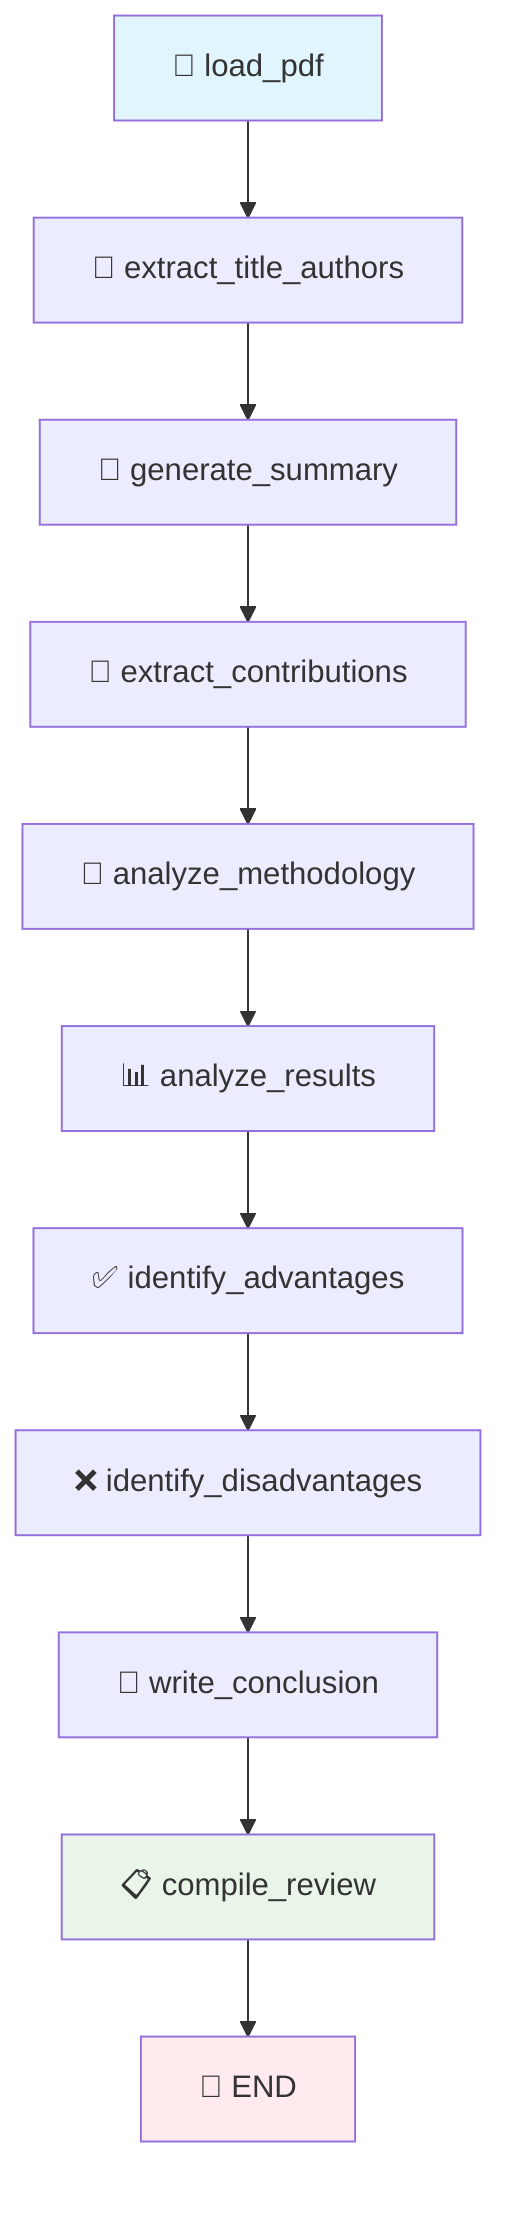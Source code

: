 graph TD
    A[📄 load_pdf] --> B[📌 extract_title_authors]
    B --> C[📝 generate_summary]
    C --> D[🎯 extract_contributions]
    D --> E[🔬 analyze_methodology]
    E --> F[📊 analyze_results]
    F --> G[✅ identify_advantages]
    G --> H[❌ identify_disadvantages]
    H --> I[🎯 write_conclusion]
    I --> J[📋 compile_review]
    J --> K[🏁 END]
    
    style A fill:#e1f5fe
    style J fill:#e8f5e8
    style K fill:#ffebee